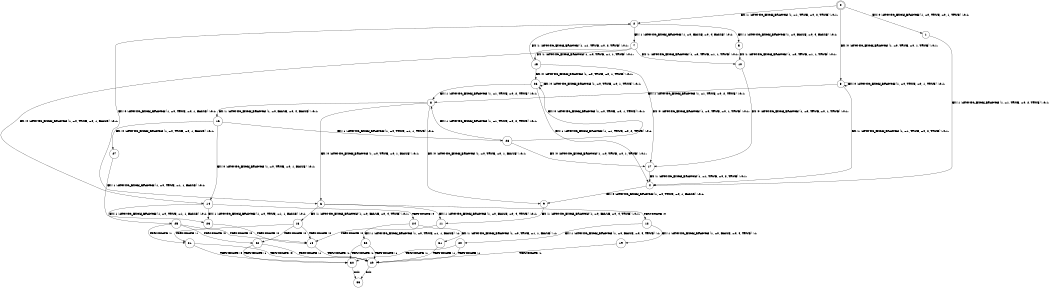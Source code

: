 digraph BCG {
size = "7, 10.5";
center = TRUE;
node [shape = circle];
0 [peripheries = 2];
0 -> 1 [label = "EX !0 !ATOMIC_EXCH_BRANCH (1, +0, TRUE, +0, 1, TRUE) !:0:1:"];
0 -> 2 [label = "EX !1 !ATOMIC_EXCH_BRANCH (1, +1, TRUE, +0, 2, TRUE) !:0:1:"];
0 -> 3 [label = "EX !0 !ATOMIC_EXCH_BRANCH (1, +0, TRUE, +0, 1, TRUE) !:0:1:"];
1 -> 4 [label = "EX !1 !ATOMIC_EXCH_BRANCH (1, +1, TRUE, +0, 2, TRUE) !:0:1:"];
2 -> 5 [label = "EX !1 !ATOMIC_EXCH_BRANCH (1, +0, FALSE, +0, 4, FALSE) !:0:1:"];
2 -> 6 [label = "EX !0 !ATOMIC_EXCH_BRANCH (1, +0, TRUE, +0, 1, FALSE) !:0:1:"];
2 -> 7 [label = "EX !1 !ATOMIC_EXCH_BRANCH (1, +0, FALSE, +0, 4, FALSE) !:0:1:"];
3 -> 4 [label = "EX !1 !ATOMIC_EXCH_BRANCH (1, +1, TRUE, +0, 2, TRUE) !:0:1:"];
3 -> 8 [label = "EX !1 !ATOMIC_EXCH_BRANCH (1, +1, TRUE, +0, 2, TRUE) !:0:1:"];
3 -> 3 [label = "EX !0 !ATOMIC_EXCH_BRANCH (1, +0, TRUE, +0, 1, TRUE) !:0:1:"];
4 -> 9 [label = "EX !0 !ATOMIC_EXCH_BRANCH (1, +0, TRUE, +0, 1, FALSE) !:0:1:"];
5 -> 10 [label = "EX !1 !ATOMIC_EXCH_BRANCH (1, +0, TRUE, +1, 1, TRUE) !:0:1:"];
6 -> 11 [label = "EX !1 !ATOMIC_EXCH_BRANCH (1, +0, FALSE, +0, 4, TRUE) !:0:1:"];
6 -> 12 [label = "TERMINATE !0"];
6 -> 13 [label = "EX !1 !ATOMIC_EXCH_BRANCH (1, +0, FALSE, +0, 4, TRUE) !:0:1:"];
7 -> 10 [label = "EX !1 !ATOMIC_EXCH_BRANCH (1, +0, TRUE, +1, 1, TRUE) !:0:1:"];
7 -> 14 [label = "EX !0 !ATOMIC_EXCH_BRANCH (1, +0, TRUE, +0, 1, FALSE) !:0:1:"];
7 -> 15 [label = "EX !1 !ATOMIC_EXCH_BRANCH (1, +0, TRUE, +1, 1, TRUE) !:0:1:"];
8 -> 9 [label = "EX !0 !ATOMIC_EXCH_BRANCH (1, +0, TRUE, +0, 1, FALSE) !:0:1:"];
8 -> 16 [label = "EX !1 !ATOMIC_EXCH_BRANCH (1, +0, FALSE, +0, 4, FALSE) !:0:1:"];
8 -> 6 [label = "EX !0 !ATOMIC_EXCH_BRANCH (1, +0, TRUE, +0, 1, FALSE) !:0:1:"];
9 -> 11 [label = "EX !1 !ATOMIC_EXCH_BRANCH (1, +0, FALSE, +0, 4, TRUE) !:0:1:"];
10 -> 17 [label = "EX !0 !ATOMIC_EXCH_BRANCH (1, +0, TRUE, +0, 1, TRUE) !:0:1:"];
11 -> 18 [label = "TERMINATE !0"];
12 -> 19 [label = "EX !1 !ATOMIC_EXCH_BRANCH (1, +0, FALSE, +0, 4, TRUE) !:1:"];
12 -> 20 [label = "EX !1 !ATOMIC_EXCH_BRANCH (1, +0, FALSE, +0, 4, TRUE) !:1:"];
13 -> 18 [label = "TERMINATE !0"];
13 -> 21 [label = "TERMINATE !1"];
13 -> 22 [label = "TERMINATE !0"];
14 -> 23 [label = "EX !1 !ATOMIC_EXCH_BRANCH (1, +0, TRUE, +1, 1, FALSE) !:0:1:"];
14 -> 24 [label = "TERMINATE !0"];
14 -> 25 [label = "EX !1 !ATOMIC_EXCH_BRANCH (1, +0, TRUE, +1, 1, FALSE) !:0:1:"];
15 -> 17 [label = "EX !0 !ATOMIC_EXCH_BRANCH (1, +0, TRUE, +0, 1, TRUE) !:0:1:"];
15 -> 26 [label = "EX !0 !ATOMIC_EXCH_BRANCH (1, +0, TRUE, +0, 1, TRUE) !:0:1:"];
15 -> 2 [label = "EX !1 !ATOMIC_EXCH_BRANCH (1, +1, TRUE, +0, 2, TRUE) !:0:1:"];
16 -> 27 [label = "EX !0 !ATOMIC_EXCH_BRANCH (1, +0, TRUE, +0, 1, FALSE) !:0:1:"];
16 -> 28 [label = "EX !1 !ATOMIC_EXCH_BRANCH (1, +0, TRUE, +1, 1, TRUE) !:0:1:"];
16 -> 14 [label = "EX !0 !ATOMIC_EXCH_BRANCH (1, +0, TRUE, +0, 1, FALSE) !:0:1:"];
17 -> 4 [label = "EX !1 !ATOMIC_EXCH_BRANCH (1, +1, TRUE, +0, 2, TRUE) !:0:1:"];
18 -> 29 [label = "TERMINATE !1"];
19 -> 29 [label = "TERMINATE !1"];
20 -> 29 [label = "TERMINATE !1"];
20 -> 30 [label = "TERMINATE !1"];
21 -> 29 [label = "TERMINATE !0"];
21 -> 30 [label = "TERMINATE !0"];
22 -> 29 [label = "TERMINATE !1"];
22 -> 30 [label = "TERMINATE !1"];
23 -> 18 [label = "TERMINATE !0"];
24 -> 31 [label = "EX !1 !ATOMIC_EXCH_BRANCH (1, +0, TRUE, +1, 1, FALSE) !:1:"];
24 -> 32 [label = "EX !1 !ATOMIC_EXCH_BRANCH (1, +0, TRUE, +1, 1, FALSE) !:1:"];
25 -> 18 [label = "TERMINATE !0"];
25 -> 21 [label = "TERMINATE !1"];
25 -> 22 [label = "TERMINATE !0"];
26 -> 4 [label = "EX !1 !ATOMIC_EXCH_BRANCH (1, +1, TRUE, +0, 2, TRUE) !:0:1:"];
26 -> 8 [label = "EX !1 !ATOMIC_EXCH_BRANCH (1, +1, TRUE, +0, 2, TRUE) !:0:1:"];
26 -> 26 [label = "EX !0 !ATOMIC_EXCH_BRANCH (1, +0, TRUE, +0, 1, TRUE) !:0:1:"];
27 -> 23 [label = "EX !1 !ATOMIC_EXCH_BRANCH (1, +0, TRUE, +1, 1, FALSE) !:0:1:"];
28 -> 17 [label = "EX !0 !ATOMIC_EXCH_BRANCH (1, +0, TRUE, +0, 1, TRUE) !:0:1:"];
28 -> 8 [label = "EX !1 !ATOMIC_EXCH_BRANCH (1, +1, TRUE, +0, 2, TRUE) !:0:1:"];
28 -> 26 [label = "EX !0 !ATOMIC_EXCH_BRANCH (1, +0, TRUE, +0, 1, TRUE) !:0:1:"];
29 -> 33 [label = "exit"];
30 -> 33 [label = "exit"];
31 -> 29 [label = "TERMINATE !1"];
32 -> 29 [label = "TERMINATE !1"];
32 -> 30 [label = "TERMINATE !1"];
}
